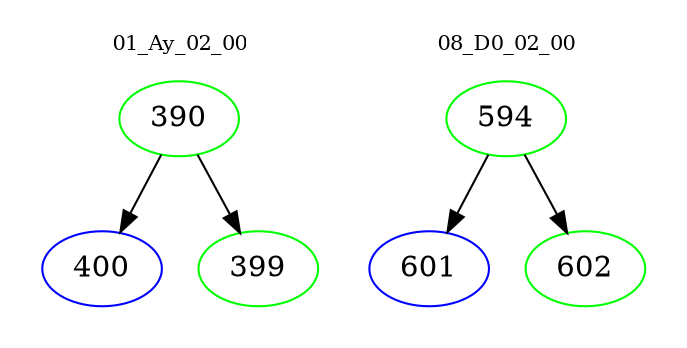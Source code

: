 digraph{
subgraph cluster_0 {
color = white
label = "01_Ay_02_00";
fontsize=10;
T0_390 [label="390", color="green"]
T0_390 -> T0_400 [color="black"]
T0_400 [label="400", color="blue"]
T0_390 -> T0_399 [color="black"]
T0_399 [label="399", color="green"]
}
subgraph cluster_1 {
color = white
label = "08_D0_02_00";
fontsize=10;
T1_594 [label="594", color="green"]
T1_594 -> T1_601 [color="black"]
T1_601 [label="601", color="blue"]
T1_594 -> T1_602 [color="black"]
T1_602 [label="602", color="green"]
}
}
